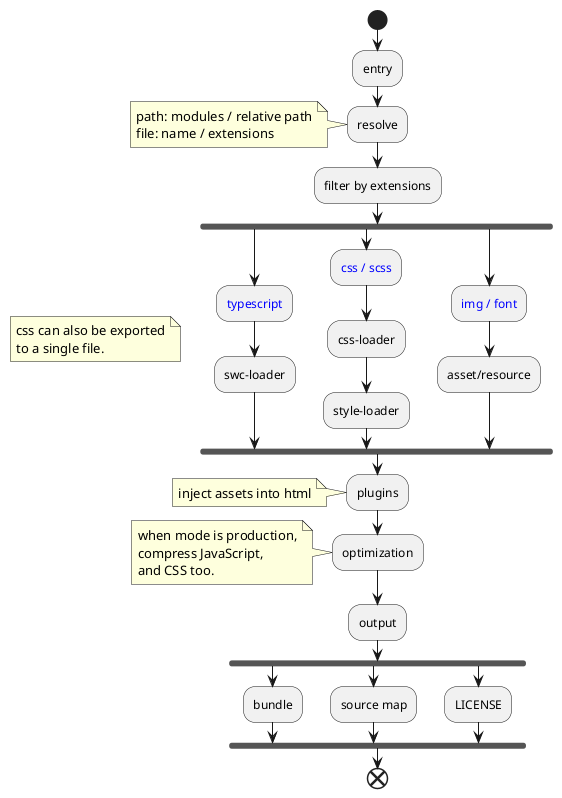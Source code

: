 @startuml webpack

start
:entry;
:resolve;
note
  path: modules / relative path
  file: name / extensions
end note
:filter by extensions;
fork
:<font color=blue>typescript</font>;
:swc-loader;
fork again
:<font color=blue>css / scss</font>;
:css-loader;
:style-loader;
fork again
:<font color=blue>img / font</font>;
:asset/resource;
end fork
note
css can also be exported
to a single file.
end note
:plugins;
note
  inject assets into html
end note
:optimization;
note
when mode is production,
compress JavaScript,
and CSS too.
end note
:output;
fork
:bundle;
fork again
:source map;
fork again
:LICENSE;
end fork

end

@enduml